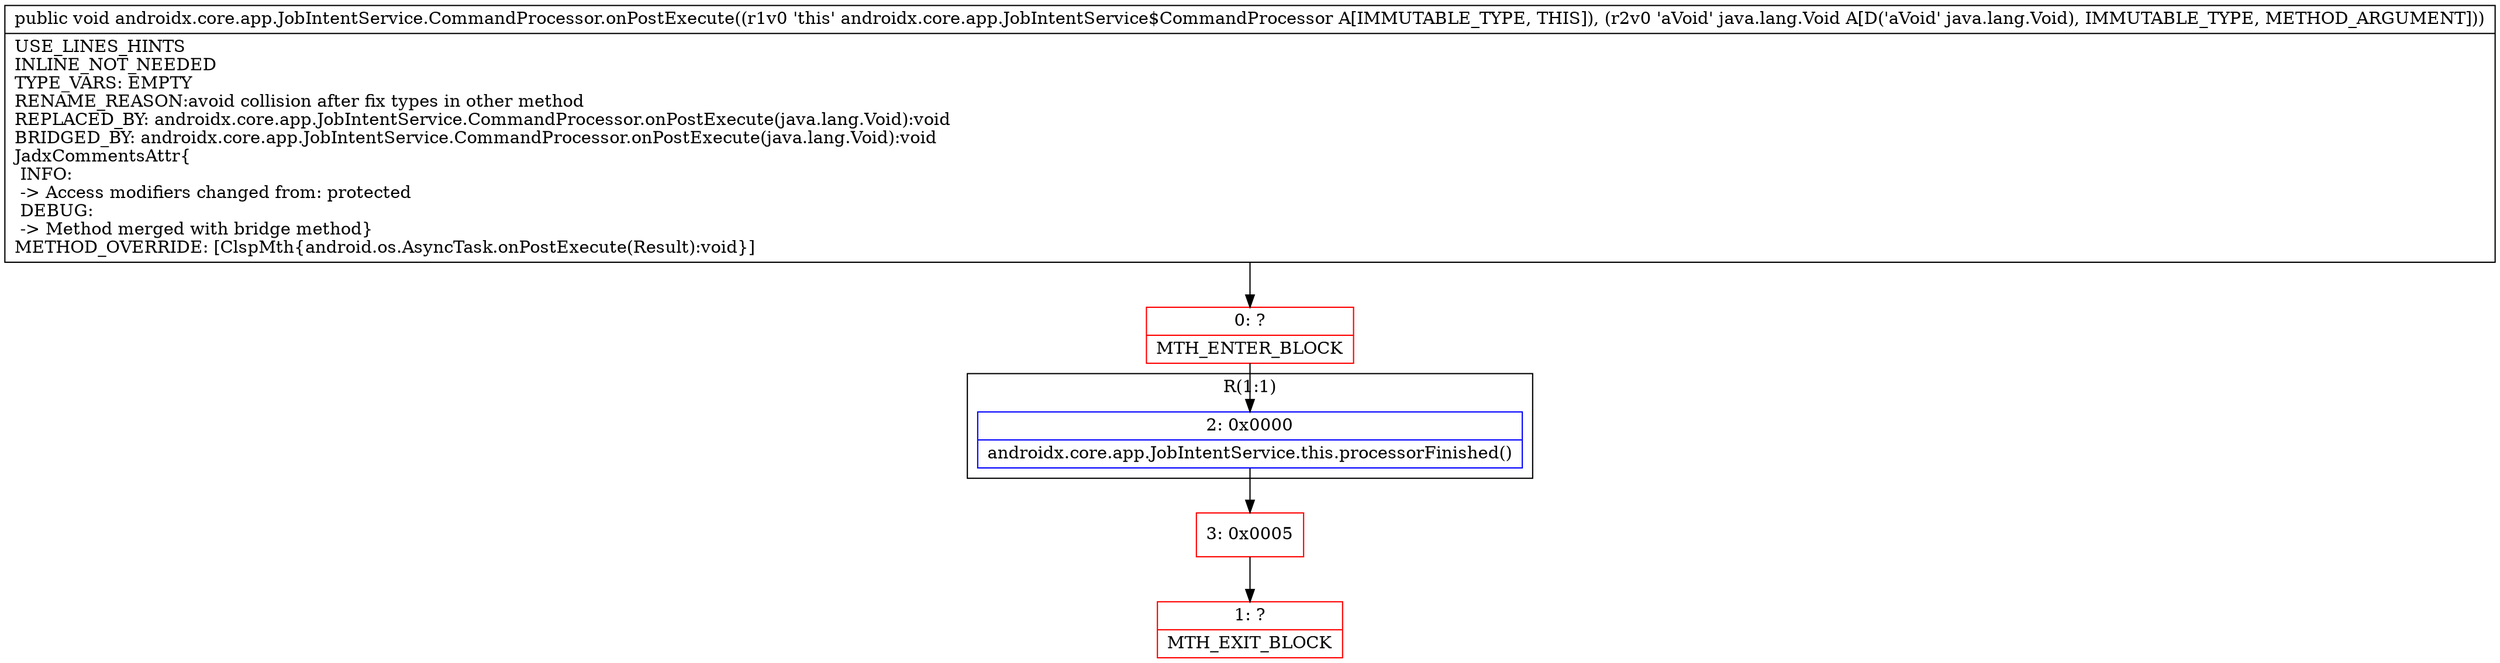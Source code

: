 digraph "CFG forandroidx.core.app.JobIntentService.CommandProcessor.onPostExecute(Ljava\/lang\/Void;)V" {
subgraph cluster_Region_1819120980 {
label = "R(1:1)";
node [shape=record,color=blue];
Node_2 [shape=record,label="{2\:\ 0x0000|androidx.core.app.JobIntentService.this.processorFinished()\l}"];
}
Node_0 [shape=record,color=red,label="{0\:\ ?|MTH_ENTER_BLOCK\l}"];
Node_3 [shape=record,color=red,label="{3\:\ 0x0005}"];
Node_1 [shape=record,color=red,label="{1\:\ ?|MTH_EXIT_BLOCK\l}"];
MethodNode[shape=record,label="{public void androidx.core.app.JobIntentService.CommandProcessor.onPostExecute((r1v0 'this' androidx.core.app.JobIntentService$CommandProcessor A[IMMUTABLE_TYPE, THIS]), (r2v0 'aVoid' java.lang.Void A[D('aVoid' java.lang.Void), IMMUTABLE_TYPE, METHOD_ARGUMENT]))  | USE_LINES_HINTS\lINLINE_NOT_NEEDED\lTYPE_VARS: EMPTY\lRENAME_REASON:avoid collision after fix types in other method\lREPLACED_BY: androidx.core.app.JobIntentService.CommandProcessor.onPostExecute(java.lang.Void):void\lBRIDGED_BY: androidx.core.app.JobIntentService.CommandProcessor.onPostExecute(java.lang.Void):void\lJadxCommentsAttr\{\l INFO: \l \-\> Access modifiers changed from: protected\l DEBUG: \l \-\> Method merged with bridge method\}\lMETHOD_OVERRIDE: [ClspMth\{android.os.AsyncTask.onPostExecute(Result):void\}]\l}"];
MethodNode -> Node_0;Node_2 -> Node_3;
Node_0 -> Node_2;
Node_3 -> Node_1;
}

